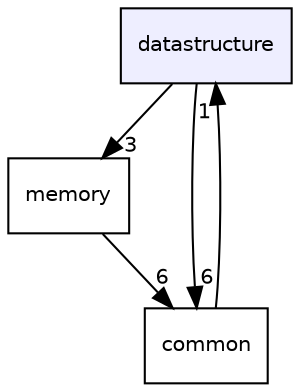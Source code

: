 digraph "datastructure" {
  compound=true
  node [ fontsize="10", fontname="Helvetica"];
  edge [ labelfontsize="10", labelfontname="Helvetica"];
  dir_485def94d9d47ec400cfa3c13f568403 [shape=box, label="datastructure", style="filled", fillcolor="#eeeeff", pencolor="black", URL="dir_485def94d9d47ec400cfa3c13f568403.html"];
  dir_267116d250309cbe7bd39c0026ee016a [shape=box label="memory" URL="dir_267116d250309cbe7bd39c0026ee016a.html"];
  dir_bdd9a5d540de89e9fe90efdfc6973a4f [shape=box label="common" URL="dir_bdd9a5d540de89e9fe90efdfc6973a4f.html"];
  dir_267116d250309cbe7bd39c0026ee016a->dir_bdd9a5d540de89e9fe90efdfc6973a4f [headlabel="6", labeldistance=1.5 headhref="dir_000006_000000.html"];
  dir_485def94d9d47ec400cfa3c13f568403->dir_267116d250309cbe7bd39c0026ee016a [headlabel="3", labeldistance=1.5 headhref="dir_000002_000006.html"];
  dir_485def94d9d47ec400cfa3c13f568403->dir_bdd9a5d540de89e9fe90efdfc6973a4f [headlabel="6", labeldistance=1.5 headhref="dir_000002_000000.html"];
  dir_bdd9a5d540de89e9fe90efdfc6973a4f->dir_485def94d9d47ec400cfa3c13f568403 [headlabel="1", labeldistance=1.5 headhref="dir_000000_000002.html"];
}
